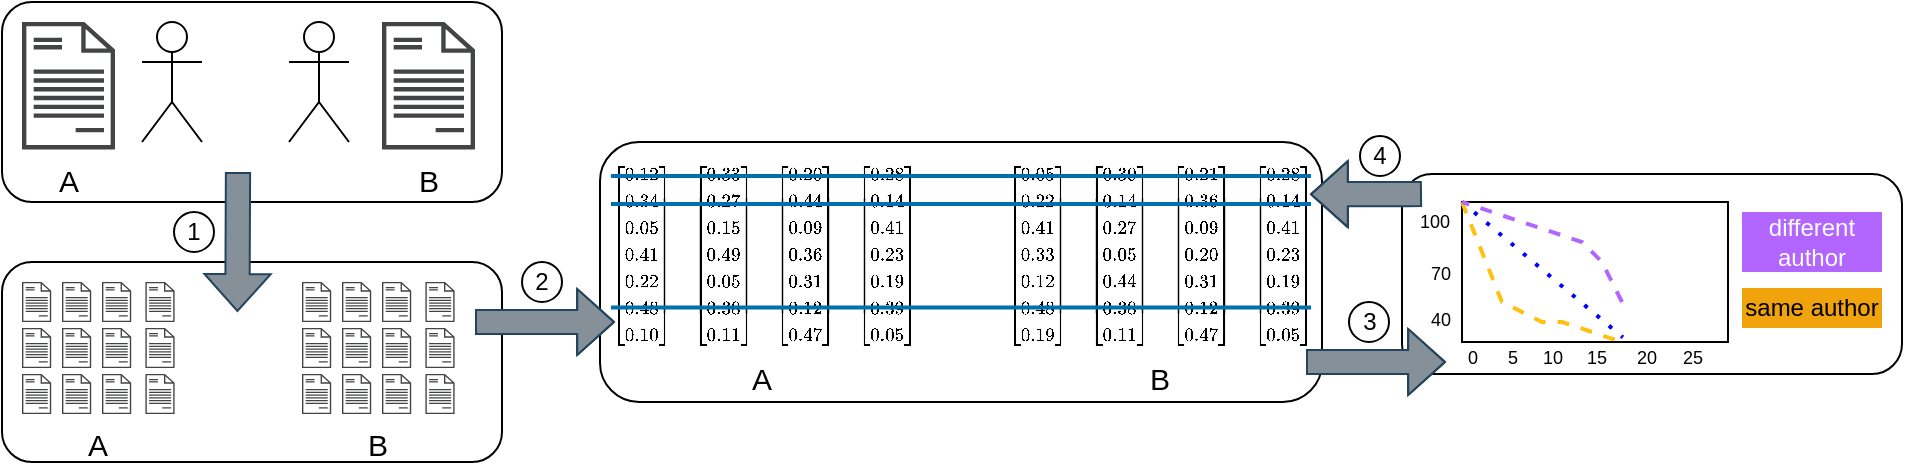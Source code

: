 <mxfile version="27.1.6">
  <diagram name="Seite-1" id="ZD0gfPjtryFefZRdYXQp">
    <mxGraphModel dx="1566" dy="413" grid="1" gridSize="10" guides="1" tooltips="1" connect="1" arrows="0" fold="1" page="1" pageScale="1" pageWidth="827" pageHeight="1169" math="1" shadow="0">
      <root>
        <mxCell id="0" />
        <mxCell id="1" parent="0" />
        <mxCell id="RQd_vgMUvT6Io3bDNMp--1" value="" style="rounded=1;whiteSpace=wrap;html=1;" vertex="1" parent="1">
          <mxGeometry x="-10" y="270" width="250" height="100" as="geometry" />
        </mxCell>
        <mxCell id="RQd_vgMUvT6Io3bDNMp--15" value="" style="group" vertex="1" connectable="0" parent="1">
          <mxGeometry y="280" width="138" height="83.7" as="geometry" />
        </mxCell>
        <mxCell id="RQd_vgMUvT6Io3bDNMp--2" value="Actor" style="shape=umlActor;verticalLabelPosition=bottom;verticalAlign=top;html=1;outlineConnect=0;" vertex="1" parent="RQd_vgMUvT6Io3bDNMp--15">
          <mxGeometry x="60" width="30" height="60" as="geometry" />
        </mxCell>
        <mxCell id="RQd_vgMUvT6Io3bDNMp--10" value="&lt;font style=&quot;font-size: 15px;&quot;&gt;A&lt;/font&gt;" style="sketch=0;pointerEvents=1;shadow=0;dashed=0;html=1;strokeColor=none;fillColor=#434445;aspect=fixed;labelPosition=center;verticalLabelPosition=bottom;verticalAlign=top;align=center;outlineConnect=0;shape=mxgraph.vvd.document;" vertex="1" parent="RQd_vgMUvT6Io3bDNMp--15">
          <mxGeometry width="46.5" height="63.7" as="geometry" />
        </mxCell>
        <mxCell id="RQd_vgMUvT6Io3bDNMp--11" value="" style="rounded=0;whiteSpace=wrap;html=1;strokeColor=none;" vertex="1" parent="RQd_vgMUvT6Io3bDNMp--15">
          <mxGeometry x="46.5" y="63.7" width="60" height="20" as="geometry" />
        </mxCell>
        <mxCell id="RQd_vgMUvT6Io3bDNMp--24" value="" style="shape=image;html=1;verticalAlign=top;verticalLabelPosition=bottom;labelBackgroundColor=#ffffff;imageAspect=0;aspect=fixed;image=https://cdn2.iconfinder.com/data/icons/css-vol-2/24/math-equal-128.png" vertex="1" parent="RQd_vgMUvT6Io3bDNMp--15">
          <mxGeometry x="90" y="12" width="48" height="48" as="geometry" />
        </mxCell>
        <mxCell id="RQd_vgMUvT6Io3bDNMp--23" value="" style="group" vertex="1" connectable="0" parent="1">
          <mxGeometry x="120" y="280" width="106.5" height="83.7" as="geometry" />
        </mxCell>
        <mxCell id="RQd_vgMUvT6Io3bDNMp--17" value="Actor" style="shape=umlActor;verticalLabelPosition=bottom;verticalAlign=top;html=1;outlineConnect=0;" vertex="1" parent="RQd_vgMUvT6Io3bDNMp--23">
          <mxGeometry x="13.5" width="30" height="60" as="geometry" />
        </mxCell>
        <mxCell id="RQd_vgMUvT6Io3bDNMp--18" value="&lt;font style=&quot;font-size: 15px;&quot;&gt;B&lt;/font&gt;" style="sketch=0;pointerEvents=1;shadow=0;dashed=0;html=1;strokeColor=none;fillColor=#434445;aspect=fixed;labelPosition=center;verticalLabelPosition=bottom;verticalAlign=top;align=center;outlineConnect=0;shape=mxgraph.vvd.document;" vertex="1" parent="RQd_vgMUvT6Io3bDNMp--23">
          <mxGeometry x="60" width="46.5" height="63.7" as="geometry" />
        </mxCell>
        <mxCell id="RQd_vgMUvT6Io3bDNMp--19" value="" style="rounded=0;whiteSpace=wrap;html=1;strokeColor=none;" vertex="1" parent="RQd_vgMUvT6Io3bDNMp--23">
          <mxGeometry y="63.7" width="60" height="20" as="geometry" />
        </mxCell>
        <mxCell id="RQd_vgMUvT6Io3bDNMp--25" value="" style="shape=image;html=1;verticalAlign=top;verticalLabelPosition=bottom;labelBackgroundColor=#ffffff;imageAspect=0;aspect=fixed;image=https://cdn2.iconfinder.com/data/icons/boxicons-regular-vol-3/24/bx-question-mark-128.png" vertex="1" parent="RQd_vgMUvT6Io3bDNMp--23">
          <mxGeometry x="-20" width="28" height="28" as="geometry" />
        </mxCell>
        <mxCell id="RQd_vgMUvT6Io3bDNMp--26" value="" style="rounded=1;whiteSpace=wrap;html=1;" vertex="1" parent="1">
          <mxGeometry x="-10" y="400" width="250" height="100" as="geometry" />
        </mxCell>
        <mxCell id="RQd_vgMUvT6Io3bDNMp--42" value="" style="group" vertex="1" connectable="0" parent="1">
          <mxGeometry y="410" width="76.3" height="96" as="geometry" />
        </mxCell>
        <mxCell id="RQd_vgMUvT6Io3bDNMp--30" value="" style="sketch=0;pointerEvents=1;shadow=0;dashed=0;html=1;strokeColor=none;fillColor=#434445;aspect=fixed;labelPosition=center;verticalLabelPosition=bottom;verticalAlign=top;align=center;outlineConnect=0;shape=mxgraph.vvd.document;" vertex="1" parent="RQd_vgMUvT6Io3bDNMp--42">
          <mxGeometry width="14.6" height="20" as="geometry" />
        </mxCell>
        <mxCell id="RQd_vgMUvT6Io3bDNMp--31" value="" style="sketch=0;pointerEvents=1;shadow=0;dashed=0;html=1;strokeColor=none;fillColor=#434445;aspect=fixed;labelPosition=center;verticalLabelPosition=bottom;verticalAlign=top;align=center;outlineConnect=0;shape=mxgraph.vvd.document;" vertex="1" parent="RQd_vgMUvT6Io3bDNMp--42">
          <mxGeometry x="20" width="14.6" height="20" as="geometry" />
        </mxCell>
        <mxCell id="RQd_vgMUvT6Io3bDNMp--32" value="" style="sketch=0;pointerEvents=1;shadow=0;dashed=0;html=1;strokeColor=none;fillColor=#434445;aspect=fixed;labelPosition=center;verticalLabelPosition=bottom;verticalAlign=top;align=center;outlineConnect=0;shape=mxgraph.vvd.document;" vertex="1" parent="RQd_vgMUvT6Io3bDNMp--42">
          <mxGeometry x="40" width="14.6" height="20" as="geometry" />
        </mxCell>
        <mxCell id="RQd_vgMUvT6Io3bDNMp--33" value="" style="sketch=0;pointerEvents=1;shadow=0;dashed=0;html=1;strokeColor=none;fillColor=#434445;aspect=fixed;labelPosition=center;verticalLabelPosition=bottom;verticalAlign=top;align=center;outlineConnect=0;shape=mxgraph.vvd.document;" vertex="1" parent="RQd_vgMUvT6Io3bDNMp--42">
          <mxGeometry x="61.7" width="14.6" height="20" as="geometry" />
        </mxCell>
        <mxCell id="RQd_vgMUvT6Io3bDNMp--34" value="" style="sketch=0;pointerEvents=1;shadow=0;dashed=0;html=1;strokeColor=none;fillColor=#434445;aspect=fixed;labelPosition=center;verticalLabelPosition=bottom;verticalAlign=top;align=center;outlineConnect=0;shape=mxgraph.vvd.document;" vertex="1" parent="RQd_vgMUvT6Io3bDNMp--42">
          <mxGeometry y="23" width="14.6" height="20" as="geometry" />
        </mxCell>
        <mxCell id="RQd_vgMUvT6Io3bDNMp--35" value="" style="sketch=0;pointerEvents=1;shadow=0;dashed=0;html=1;strokeColor=none;fillColor=#434445;aspect=fixed;labelPosition=center;verticalLabelPosition=bottom;verticalAlign=top;align=center;outlineConnect=0;shape=mxgraph.vvd.document;" vertex="1" parent="RQd_vgMUvT6Io3bDNMp--42">
          <mxGeometry x="20" y="23" width="14.6" height="20" as="geometry" />
        </mxCell>
        <mxCell id="RQd_vgMUvT6Io3bDNMp--36" value="" style="sketch=0;pointerEvents=1;shadow=0;dashed=0;html=1;strokeColor=none;fillColor=#434445;aspect=fixed;labelPosition=center;verticalLabelPosition=bottom;verticalAlign=top;align=center;outlineConnect=0;shape=mxgraph.vvd.document;" vertex="1" parent="RQd_vgMUvT6Io3bDNMp--42">
          <mxGeometry x="40" y="23" width="14.6" height="20" as="geometry" />
        </mxCell>
        <mxCell id="RQd_vgMUvT6Io3bDNMp--37" value="" style="sketch=0;pointerEvents=1;shadow=0;dashed=0;html=1;strokeColor=none;fillColor=#434445;aspect=fixed;labelPosition=center;verticalLabelPosition=bottom;verticalAlign=top;align=center;outlineConnect=0;shape=mxgraph.vvd.document;" vertex="1" parent="RQd_vgMUvT6Io3bDNMp--42">
          <mxGeometry x="61.7" y="23" width="14.6" height="20" as="geometry" />
        </mxCell>
        <mxCell id="RQd_vgMUvT6Io3bDNMp--38" value="" style="sketch=0;pointerEvents=1;shadow=0;dashed=0;html=1;strokeColor=none;fillColor=#434445;aspect=fixed;labelPosition=center;verticalLabelPosition=bottom;verticalAlign=top;align=center;outlineConnect=0;shape=mxgraph.vvd.document;" vertex="1" parent="RQd_vgMUvT6Io3bDNMp--42">
          <mxGeometry y="46" width="14.6" height="20" as="geometry" />
        </mxCell>
        <mxCell id="RQd_vgMUvT6Io3bDNMp--39" value="" style="sketch=0;pointerEvents=1;shadow=0;dashed=0;html=1;strokeColor=none;fillColor=#434445;aspect=fixed;labelPosition=center;verticalLabelPosition=bottom;verticalAlign=top;align=center;outlineConnect=0;shape=mxgraph.vvd.document;" vertex="1" parent="RQd_vgMUvT6Io3bDNMp--42">
          <mxGeometry x="20" y="46" width="14.6" height="20" as="geometry" />
        </mxCell>
        <mxCell id="RQd_vgMUvT6Io3bDNMp--40" value="" style="sketch=0;pointerEvents=1;shadow=0;dashed=0;html=1;strokeColor=none;fillColor=#434445;aspect=fixed;labelPosition=center;verticalLabelPosition=bottom;verticalAlign=top;align=center;outlineConnect=0;shape=mxgraph.vvd.document;" vertex="1" parent="RQd_vgMUvT6Io3bDNMp--42">
          <mxGeometry x="40" y="46" width="14.6" height="20" as="geometry" />
        </mxCell>
        <mxCell id="RQd_vgMUvT6Io3bDNMp--41" value="" style="sketch=0;pointerEvents=1;shadow=0;dashed=0;html=1;strokeColor=none;fillColor=#434445;aspect=fixed;labelPosition=center;verticalLabelPosition=bottom;verticalAlign=top;align=center;outlineConnect=0;shape=mxgraph.vvd.document;" vertex="1" parent="RQd_vgMUvT6Io3bDNMp--42">
          <mxGeometry x="61.7" y="46" width="14.6" height="20" as="geometry" />
        </mxCell>
        <mxCell id="RQd_vgMUvT6Io3bDNMp--56" value="&lt;font style=&quot;font-size: 15px;&quot;&gt;A&lt;/font&gt;" style="text;strokeColor=none;align=center;fillColor=none;html=1;verticalAlign=middle;whiteSpace=wrap;rounded=0;" vertex="1" parent="RQd_vgMUvT6Io3bDNMp--42">
          <mxGeometry x="8.15" y="66" width="60" height="30" as="geometry" />
        </mxCell>
        <mxCell id="RQd_vgMUvT6Io3bDNMp--43" value="" style="group" vertex="1" connectable="0" parent="1">
          <mxGeometry x="140" y="410" width="76.3" height="66" as="geometry" />
        </mxCell>
        <mxCell id="RQd_vgMUvT6Io3bDNMp--44" value="" style="sketch=0;pointerEvents=1;shadow=0;dashed=0;html=1;strokeColor=none;fillColor=#434445;aspect=fixed;labelPosition=center;verticalLabelPosition=bottom;verticalAlign=top;align=center;outlineConnect=0;shape=mxgraph.vvd.document;" vertex="1" parent="RQd_vgMUvT6Io3bDNMp--43">
          <mxGeometry width="14.6" height="20" as="geometry" />
        </mxCell>
        <mxCell id="RQd_vgMUvT6Io3bDNMp--45" value="" style="sketch=0;pointerEvents=1;shadow=0;dashed=0;html=1;strokeColor=none;fillColor=#434445;aspect=fixed;labelPosition=center;verticalLabelPosition=bottom;verticalAlign=top;align=center;outlineConnect=0;shape=mxgraph.vvd.document;" vertex="1" parent="RQd_vgMUvT6Io3bDNMp--43">
          <mxGeometry x="20" width="14.6" height="20" as="geometry" />
        </mxCell>
        <mxCell id="RQd_vgMUvT6Io3bDNMp--46" value="" style="sketch=0;pointerEvents=1;shadow=0;dashed=0;html=1;strokeColor=none;fillColor=#434445;aspect=fixed;labelPosition=center;verticalLabelPosition=bottom;verticalAlign=top;align=center;outlineConnect=0;shape=mxgraph.vvd.document;" vertex="1" parent="RQd_vgMUvT6Io3bDNMp--43">
          <mxGeometry x="40" width="14.6" height="20" as="geometry" />
        </mxCell>
        <mxCell id="RQd_vgMUvT6Io3bDNMp--47" value="" style="sketch=0;pointerEvents=1;shadow=0;dashed=0;html=1;strokeColor=none;fillColor=#434445;aspect=fixed;labelPosition=center;verticalLabelPosition=bottom;verticalAlign=top;align=center;outlineConnect=0;shape=mxgraph.vvd.document;" vertex="1" parent="RQd_vgMUvT6Io3bDNMp--43">
          <mxGeometry x="61.7" width="14.6" height="20" as="geometry" />
        </mxCell>
        <mxCell id="RQd_vgMUvT6Io3bDNMp--48" value="" style="sketch=0;pointerEvents=1;shadow=0;dashed=0;html=1;strokeColor=none;fillColor=#434445;aspect=fixed;labelPosition=center;verticalLabelPosition=bottom;verticalAlign=top;align=center;outlineConnect=0;shape=mxgraph.vvd.document;" vertex="1" parent="RQd_vgMUvT6Io3bDNMp--43">
          <mxGeometry y="23" width="14.6" height="20" as="geometry" />
        </mxCell>
        <mxCell id="RQd_vgMUvT6Io3bDNMp--49" value="" style="sketch=0;pointerEvents=1;shadow=0;dashed=0;html=1;strokeColor=none;fillColor=#434445;aspect=fixed;labelPosition=center;verticalLabelPosition=bottom;verticalAlign=top;align=center;outlineConnect=0;shape=mxgraph.vvd.document;" vertex="1" parent="RQd_vgMUvT6Io3bDNMp--43">
          <mxGeometry x="20" y="23" width="14.6" height="20" as="geometry" />
        </mxCell>
        <mxCell id="RQd_vgMUvT6Io3bDNMp--50" value="" style="sketch=0;pointerEvents=1;shadow=0;dashed=0;html=1;strokeColor=none;fillColor=#434445;aspect=fixed;labelPosition=center;verticalLabelPosition=bottom;verticalAlign=top;align=center;outlineConnect=0;shape=mxgraph.vvd.document;" vertex="1" parent="RQd_vgMUvT6Io3bDNMp--43">
          <mxGeometry x="40" y="23" width="14.6" height="20" as="geometry" />
        </mxCell>
        <mxCell id="RQd_vgMUvT6Io3bDNMp--51" value="" style="sketch=0;pointerEvents=1;shadow=0;dashed=0;html=1;strokeColor=none;fillColor=#434445;aspect=fixed;labelPosition=center;verticalLabelPosition=bottom;verticalAlign=top;align=center;outlineConnect=0;shape=mxgraph.vvd.document;" vertex="1" parent="RQd_vgMUvT6Io3bDNMp--43">
          <mxGeometry x="61.7" y="23" width="14.6" height="20" as="geometry" />
        </mxCell>
        <mxCell id="RQd_vgMUvT6Io3bDNMp--52" value="" style="sketch=0;pointerEvents=1;shadow=0;dashed=0;html=1;strokeColor=none;fillColor=#434445;aspect=fixed;labelPosition=center;verticalLabelPosition=bottom;verticalAlign=top;align=center;outlineConnect=0;shape=mxgraph.vvd.document;" vertex="1" parent="RQd_vgMUvT6Io3bDNMp--43">
          <mxGeometry y="46" width="14.6" height="20" as="geometry" />
        </mxCell>
        <mxCell id="RQd_vgMUvT6Io3bDNMp--53" value="" style="sketch=0;pointerEvents=1;shadow=0;dashed=0;html=1;strokeColor=none;fillColor=#434445;aspect=fixed;labelPosition=center;verticalLabelPosition=bottom;verticalAlign=top;align=center;outlineConnect=0;shape=mxgraph.vvd.document;" vertex="1" parent="RQd_vgMUvT6Io3bDNMp--43">
          <mxGeometry x="20" y="46" width="14.6" height="20" as="geometry" />
        </mxCell>
        <mxCell id="RQd_vgMUvT6Io3bDNMp--54" value="" style="sketch=0;pointerEvents=1;shadow=0;dashed=0;html=1;strokeColor=none;fillColor=#434445;aspect=fixed;labelPosition=center;verticalLabelPosition=bottom;verticalAlign=top;align=center;outlineConnect=0;shape=mxgraph.vvd.document;" vertex="1" parent="RQd_vgMUvT6Io3bDNMp--43">
          <mxGeometry x="40" y="46" width="14.6" height="20" as="geometry" />
        </mxCell>
        <mxCell id="RQd_vgMUvT6Io3bDNMp--55" value="" style="sketch=0;pointerEvents=1;shadow=0;dashed=0;html=1;strokeColor=none;fillColor=#434445;aspect=fixed;labelPosition=center;verticalLabelPosition=bottom;verticalAlign=top;align=center;outlineConnect=0;shape=mxgraph.vvd.document;" vertex="1" parent="RQd_vgMUvT6Io3bDNMp--43">
          <mxGeometry x="61.7" y="46" width="14.6" height="20" as="geometry" />
        </mxCell>
        <mxCell id="RQd_vgMUvT6Io3bDNMp--70" value="&lt;font style=&quot;font-size: 15px;&quot;&gt;B&lt;/font&gt;" style="text;strokeColor=none;align=center;fillColor=none;html=1;verticalAlign=middle;whiteSpace=wrap;rounded=0;" vertex="1" parent="1">
          <mxGeometry x="148.15" y="476" width="60" height="30" as="geometry" />
        </mxCell>
        <mxCell id="RQd_vgMUvT6Io3bDNMp--71" value="" style="shape=flexArrow;endArrow=classic;html=1;rounded=0;width=12.121;endSize=5.812;fillColor=#869098;strokeColor=#23445d;shadow=0;" edge="1" parent="1">
          <mxGeometry width="50" height="50" relative="1" as="geometry">
            <mxPoint x="108" y="355" as="sourcePoint" />
            <mxPoint x="107.7" y="425" as="targetPoint" />
          </mxGeometry>
        </mxCell>
        <mxCell id="RQd_vgMUvT6Io3bDNMp--72" value="1" style="ellipse;whiteSpace=wrap;html=1;aspect=fixed;" vertex="1" parent="1">
          <mxGeometry x="76" y="375" width="20" height="20" as="geometry" />
        </mxCell>
        <mxCell id="RQd_vgMUvT6Io3bDNMp--73" value="" style="rounded=1;whiteSpace=wrap;html=1;" vertex="1" parent="1">
          <mxGeometry x="289" y="340" width="361" height="130" as="geometry" />
        </mxCell>
        <mxCell id="RQd_vgMUvT6Io3bDNMp--74" value="&lt;font style=&quot;font-size: 8px;&quot;&gt;$$&lt;br&gt;\begin{bmatrix} 0.12 \\ 0.34 \\ 0.05 \\ 0.41 \\ 0.22 \\ 0.48 \\ 0.10 \end{bmatrix} \quad&lt;br&gt;\begin{bmatrix} 0.33 \\ 0.27 \\ 0.15 \\ 0.49 \\ 0.05 \\ 0.38 \\ 0.11 \end{bmatrix} \quad&lt;br&gt;\begin{bmatrix} 0.20 \\ 0.44 \\ 0.09 \\ 0.36 \\ 0.31 \\ 0.12 \\ 0.47 \end{bmatrix} \quad&lt;br&gt;\begin{bmatrix} 0.28 \\ 0.14 \\ 0.41 \\ 0.23 \\ 0.19 \\ 0.39 \\ 0.05 \end{bmatrix}&lt;br&gt;$$&lt;br&gt;&lt;br&gt;&lt;/font&gt;" style="text;html=1;align=center;verticalAlign=middle;resizable=0;points=[];autosize=1;strokeColor=none;fillColor=none;" vertex="1" parent="1">
          <mxGeometry x="216.3" y="356" width="310" height="110" as="geometry" />
        </mxCell>
        <mxCell id="RQd_vgMUvT6Io3bDNMp--75" value="&lt;font style=&quot;font-size: 8px;&quot;&gt;$$&lt;br&gt;\begin{bmatrix} 0.05 \\ 0.22 \\ 0.41 \\ 0.33 \\ 0.12 \\ 0.48 \\ 0.19 \end{bmatrix} \quad&lt;br&gt;\begin{bmatrix} 0.30 \\ 0.14 \\ 0.27 \\ 0.05 \\ 0.44 \\ 0.38 \\ 0.11 \end{bmatrix} \quad&lt;br&gt;\begin{bmatrix} 0.21 \\ 0.36 \\ 0.09 \\ 0.20 \\ 0.31 \\ 0.12 \\ 0.47 \end{bmatrix} \quad&lt;br&gt;\begin{bmatrix} 0.28 \\ 0.14 \\ 0.41 \\ 0.23 \\ 0.19 \\ 0.39 \\ 0.05 \end{bmatrix}&lt;br&gt;$$&lt;br&gt;&lt;br&gt;&lt;/font&gt;" style="text;html=1;align=center;verticalAlign=middle;resizable=0;points=[];autosize=1;strokeColor=none;fillColor=none;" vertex="1" parent="1">
          <mxGeometry x="414" y="356" width="310" height="110" as="geometry" />
        </mxCell>
        <mxCell id="RQd_vgMUvT6Io3bDNMp--76" value="&lt;font style=&quot;font-size: 15px;&quot;&gt;A&lt;/font&gt;" style="text;strokeColor=none;align=center;fillColor=none;html=1;verticalAlign=middle;whiteSpace=wrap;rounded=0;" vertex="1" parent="1">
          <mxGeometry x="340" y="443" width="60" height="30" as="geometry" />
        </mxCell>
        <mxCell id="RQd_vgMUvT6Io3bDNMp--77" value="&lt;font style=&quot;font-size: 15px;&quot;&gt;B&lt;/font&gt;" style="text;strokeColor=none;align=center;fillColor=none;html=1;verticalAlign=middle;whiteSpace=wrap;rounded=0;" vertex="1" parent="1">
          <mxGeometry x="539" y="443" width="60" height="30" as="geometry" />
        </mxCell>
        <mxCell id="RQd_vgMUvT6Io3bDNMp--78" value="" style="shape=flexArrow;endArrow=classic;html=1;rounded=0;width=12.121;endSize=5.812;fillColor=#869098;strokeColor=#23445d;shadow=0;" edge="1" parent="1">
          <mxGeometry width="50" height="50" relative="1" as="geometry">
            <mxPoint x="226.5" y="430" as="sourcePoint" />
            <mxPoint x="296.5" y="430" as="targetPoint" />
            <Array as="points">
              <mxPoint x="265.11" y="430" />
            </Array>
          </mxGeometry>
        </mxCell>
        <mxCell id="RQd_vgMUvT6Io3bDNMp--79" value="2" style="ellipse;whiteSpace=wrap;html=1;aspect=fixed;" vertex="1" parent="1">
          <mxGeometry x="250" y="400" width="20" height="20" as="geometry" />
        </mxCell>
        <mxCell id="RQd_vgMUvT6Io3bDNMp--80" value="" style="rounded=1;whiteSpace=wrap;html=1;" vertex="1" parent="1">
          <mxGeometry x="690" y="356" width="250" height="100" as="geometry" />
        </mxCell>
        <mxCell id="RQd_vgMUvT6Io3bDNMp--81" value="" style="rounded=0;whiteSpace=wrap;html=1;" vertex="1" parent="1">
          <mxGeometry x="720" y="370" width="133" height="70" as="geometry" />
        </mxCell>
        <mxCell id="RQd_vgMUvT6Io3bDNMp--82" value="&lt;font style=&quot;font-size: 9px;&quot;&gt;0&lt;/font&gt;" style="text;html=1;align=center;verticalAlign=middle;resizable=0;points=[];autosize=1;strokeColor=none;fillColor=none;" vertex="1" parent="1">
          <mxGeometry x="710" y="432" width="30" height="30" as="geometry" />
        </mxCell>
        <mxCell id="RQd_vgMUvT6Io3bDNMp--83" value="&lt;font style=&quot;font-size: 9px;&quot;&gt;5&lt;/font&gt;" style="text;html=1;align=center;verticalAlign=middle;resizable=0;points=[];autosize=1;strokeColor=none;fillColor=none;" vertex="1" parent="1">
          <mxGeometry x="730" y="432" width="30" height="30" as="geometry" />
        </mxCell>
        <mxCell id="RQd_vgMUvT6Io3bDNMp--84" value="&lt;font style=&quot;font-size: 9px;&quot;&gt;10&lt;/font&gt;" style="text;html=1;align=center;verticalAlign=middle;resizable=0;points=[];autosize=1;strokeColor=none;fillColor=none;" vertex="1" parent="1">
          <mxGeometry x="750" y="432" width="30" height="30" as="geometry" />
        </mxCell>
        <mxCell id="RQd_vgMUvT6Io3bDNMp--85" value="&lt;font style=&quot;font-size: 9px;&quot;&gt;15&lt;/font&gt;" style="text;html=1;align=center;verticalAlign=middle;resizable=0;points=[];autosize=1;strokeColor=none;fillColor=none;" vertex="1" parent="1">
          <mxGeometry x="771.5" y="432" width="30" height="30" as="geometry" />
        </mxCell>
        <mxCell id="RQd_vgMUvT6Io3bDNMp--86" value="&lt;font style=&quot;font-size: 9px;&quot;&gt;20&lt;/font&gt;" style="text;html=1;align=center;verticalAlign=middle;resizable=0;points=[];autosize=1;strokeColor=none;fillColor=none;" vertex="1" parent="1">
          <mxGeometry x="797" y="432" width="30" height="30" as="geometry" />
        </mxCell>
        <mxCell id="RQd_vgMUvT6Io3bDNMp--87" value="&lt;font style=&quot;font-size: 9px;&quot;&gt;25&lt;/font&gt;" style="text;html=1;align=center;verticalAlign=middle;resizable=0;points=[];autosize=1;strokeColor=none;fillColor=none;" vertex="1" parent="1">
          <mxGeometry x="820" y="432" width="30" height="30" as="geometry" />
        </mxCell>
        <mxCell id="RQd_vgMUvT6Io3bDNMp--88" value="&lt;font style=&quot;font-size: 9px;&quot;&gt;40&lt;/font&gt;" style="text;html=1;align=center;verticalAlign=middle;resizable=0;points=[];autosize=1;strokeColor=none;fillColor=none;" vertex="1" parent="1">
          <mxGeometry x="694" y="413" width="30" height="30" as="geometry" />
        </mxCell>
        <mxCell id="RQd_vgMUvT6Io3bDNMp--89" value="&lt;font style=&quot;font-size: 9px;&quot;&gt;100&lt;/font&gt;" style="text;html=1;align=center;verticalAlign=middle;resizable=0;points=[];autosize=1;strokeColor=none;fillColor=none;" vertex="1" parent="1">
          <mxGeometry x="686" y="363.7" width="40" height="30" as="geometry" />
        </mxCell>
        <mxCell id="RQd_vgMUvT6Io3bDNMp--90" value="&lt;font style=&quot;font-size: 9px;&quot;&gt;70&lt;/font&gt;" style="text;html=1;align=center;verticalAlign=middle;resizable=0;points=[];autosize=1;strokeColor=none;fillColor=none;" vertex="1" parent="1">
          <mxGeometry x="694" y="389.7" width="30" height="30" as="geometry" />
        </mxCell>
        <mxCell id="RQd_vgMUvT6Io3bDNMp--91" value="" style="endArrow=none;dashed=1;html=1;dashPattern=1 3;strokeWidth=2;rounded=0;entryX=0.115;entryY=0.19;entryDx=0;entryDy=0;entryPerimeter=0;strokeColor=#0000FF;endSize=6;jumpSize=4;" edge="1" parent="1" target="RQd_vgMUvT6Io3bDNMp--86">
          <mxGeometry width="50" height="50" relative="1" as="geometry">
            <mxPoint x="720" y="370" as="sourcePoint" />
            <mxPoint x="780" y="410" as="targetPoint" />
          </mxGeometry>
        </mxCell>
        <mxCell id="RQd_vgMUvT6Io3bDNMp--92" value="" style="endArrow=none;dashed=1;html=1;rounded=0;strokeColor=#FFC010;strokeWidth=2;" edge="1" parent="1">
          <mxGeometry width="50" height="50" relative="1" as="geometry">
            <mxPoint x="720" y="370" as="sourcePoint" />
            <mxPoint x="800" y="440" as="targetPoint" />
            <Array as="points">
              <mxPoint x="740" y="420" />
              <mxPoint x="760" y="430" />
              <mxPoint x="770" y="430" />
            </Array>
          </mxGeometry>
        </mxCell>
        <mxCell id="RQd_vgMUvT6Io3bDNMp--93" value="same author" style="whiteSpace=wrap;html=1;fillColor=#f0a30a;strokeColor=none;fontColor=#000000;" vertex="1" parent="1">
          <mxGeometry x="860" y="413" width="70" height="20" as="geometry" />
        </mxCell>
        <mxCell id="RQd_vgMUvT6Io3bDNMp--94" value="" style="endArrow=none;dashed=1;html=1;rounded=0;fillColor=#6a00ff;strokeColor=#B266FF;strokeWidth=2;" edge="1" parent="1">
          <mxGeometry width="50" height="50" relative="1" as="geometry">
            <mxPoint x="800" y="420" as="sourcePoint" />
            <mxPoint x="720" y="370" as="targetPoint" />
            <Array as="points">
              <mxPoint x="790" y="400" />
              <mxPoint x="780" y="390" />
            </Array>
          </mxGeometry>
        </mxCell>
        <mxCell id="RQd_vgMUvT6Io3bDNMp--95" value="different author" style="whiteSpace=wrap;html=1;fillColor=#B266FF;strokeColor=none;fontColor=#ffffff;" vertex="1" parent="1">
          <mxGeometry x="860" y="375" width="70" height="30" as="geometry" />
        </mxCell>
        <mxCell id="RQd_vgMUvT6Io3bDNMp--96" value="" style="shape=flexArrow;endArrow=classic;html=1;rounded=0;width=12.121;endSize=5.812;fillColor=#869098;strokeColor=#23445d;shadow=0;" edge="1" parent="1">
          <mxGeometry width="50" height="50" relative="1" as="geometry">
            <mxPoint x="642" y="450" as="sourcePoint" />
            <mxPoint x="712" y="450" as="targetPoint" />
            <Array as="points">
              <mxPoint x="680.61" y="450" />
            </Array>
          </mxGeometry>
        </mxCell>
        <mxCell id="RQd_vgMUvT6Io3bDNMp--97" value="3" style="ellipse;whiteSpace=wrap;html=1;aspect=fixed;" vertex="1" parent="1">
          <mxGeometry x="663.5" y="420" width="20" height="20" as="geometry" />
        </mxCell>
        <mxCell id="RQd_vgMUvT6Io3bDNMp--98" value="" style="shape=flexArrow;endArrow=classic;html=1;rounded=0;width=12.121;endSize=5.812;fillColor=#869098;strokeColor=#23445d;shadow=0;" edge="1" parent="1">
          <mxGeometry width="50" height="50" relative="1" as="geometry">
            <mxPoint x="700" y="366" as="sourcePoint" />
            <mxPoint x="644" y="366.09" as="targetPoint" />
            <Array as="points">
              <mxPoint x="692.61" y="366.09" />
            </Array>
          </mxGeometry>
        </mxCell>
        <mxCell id="RQd_vgMUvT6Io3bDNMp--99" value="4" style="ellipse;whiteSpace=wrap;html=1;aspect=fixed;" vertex="1" parent="1">
          <mxGeometry x="669" y="337.0" width="20" height="20" as="geometry" />
        </mxCell>
        <mxCell id="RQd_vgMUvT6Io3bDNMp--100" value="" style="endArrow=none;html=1;rounded=0;fillColor=#1ba1e2;strokeColor=#006EAF;strokeWidth=2;" edge="1" parent="1">
          <mxGeometry width="50" height="50" relative="1" as="geometry">
            <mxPoint x="294.5" y="357" as="sourcePoint" />
            <mxPoint x="644.5" y="357" as="targetPoint" />
          </mxGeometry>
        </mxCell>
        <mxCell id="RQd_vgMUvT6Io3bDNMp--101" value="" style="endArrow=none;html=1;rounded=0;fillColor=#1ba1e2;strokeColor=#006EAF;strokeWidth=2;" edge="1" parent="1">
          <mxGeometry width="50" height="50" relative="1" as="geometry">
            <mxPoint x="294.5" y="371" as="sourcePoint" />
            <mxPoint x="644.5" y="371" as="targetPoint" />
          </mxGeometry>
        </mxCell>
        <mxCell id="RQd_vgMUvT6Io3bDNMp--102" value="" style="endArrow=none;html=1;rounded=0;fillColor=#1ba1e2;strokeColor=#006EAF;strokeWidth=2;" edge="1" parent="1">
          <mxGeometry width="50" height="50" relative="1" as="geometry">
            <mxPoint x="294.5" y="422.7" as="sourcePoint" />
            <mxPoint x="644.5" y="422.7" as="targetPoint" />
          </mxGeometry>
        </mxCell>
      </root>
    </mxGraphModel>
  </diagram>
</mxfile>
